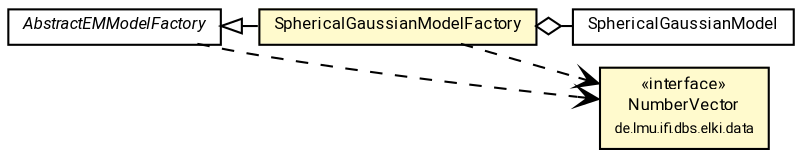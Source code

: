 #!/usr/local/bin/dot
#
# Class diagram 
# Generated by UMLGraph version R5_7_2-60-g0e99a6 (http://www.spinellis.gr/umlgraph/)
#

digraph G {
	graph [fontnames="svg"]
	edge [fontname="Roboto",fontsize=7,labelfontname="Roboto",labelfontsize=7,color="black"];
	node [fontname="Roboto",fontcolor="black",fontsize=8,shape=plaintext,margin=0,width=0,height=0];
	nodesep=0.15;
	ranksep=0.25;
	rankdir=LR;
	// de.lmu.ifi.dbs.elki.algorithm.clustering.em.SphericalGaussianModelFactory<V extends de.lmu.ifi.dbs.elki.data.NumberVector>
	c9917894 [label=<<table title="de.lmu.ifi.dbs.elki.algorithm.clustering.em.SphericalGaussianModelFactory" border="0" cellborder="1" cellspacing="0" cellpadding="2" bgcolor="lemonChiffon" href="SphericalGaussianModelFactory.html" target="_parent">
		<tr><td><table border="0" cellspacing="0" cellpadding="1">
		<tr><td align="center" balign="center"> <font face="Roboto">SphericalGaussianModelFactory</font> </td></tr>
		</table></td></tr>
		</table>>, URL="SphericalGaussianModelFactory.html"];
	// de.lmu.ifi.dbs.elki.algorithm.clustering.em.AbstractEMModelFactory<V extends de.lmu.ifi.dbs.elki.data.NumberVector, M extends de.lmu.ifi.dbs.elki.data.model.MeanModel>
	c9917896 [label=<<table title="de.lmu.ifi.dbs.elki.algorithm.clustering.em.AbstractEMModelFactory" border="0" cellborder="1" cellspacing="0" cellpadding="2" href="AbstractEMModelFactory.html" target="_parent">
		<tr><td><table border="0" cellspacing="0" cellpadding="1">
		<tr><td align="center" balign="center"> <font face="Roboto"><i>AbstractEMModelFactory</i></font> </td></tr>
		</table></td></tr>
		</table>>, URL="AbstractEMModelFactory.html"];
	// de.lmu.ifi.dbs.elki.algorithm.clustering.em.SphericalGaussianModel
	c9917906 [label=<<table title="de.lmu.ifi.dbs.elki.algorithm.clustering.em.SphericalGaussianModel" border="0" cellborder="1" cellspacing="0" cellpadding="2" href="SphericalGaussianModel.html" target="_parent">
		<tr><td><table border="0" cellspacing="0" cellpadding="1">
		<tr><td align="center" balign="center"> <font face="Roboto">SphericalGaussianModel</font> </td></tr>
		</table></td></tr>
		</table>>, URL="SphericalGaussianModel.html"];
	// de.lmu.ifi.dbs.elki.data.NumberVector
	c9918453 [label=<<table title="de.lmu.ifi.dbs.elki.data.NumberVector" border="0" cellborder="1" cellspacing="0" cellpadding="2" bgcolor="LemonChiffon" href="../../../data/NumberVector.html" target="_parent">
		<tr><td><table border="0" cellspacing="0" cellpadding="1">
		<tr><td align="center" balign="center"> &#171;interface&#187; </td></tr>
		<tr><td align="center" balign="center"> <font face="Roboto">NumberVector</font> </td></tr>
		<tr><td align="center" balign="center"> <font face="Roboto" point-size="7.0">de.lmu.ifi.dbs.elki.data</font> </td></tr>
		</table></td></tr>
		</table>>, URL="../../../data/NumberVector.html"];
	// de.lmu.ifi.dbs.elki.algorithm.clustering.em.SphericalGaussianModelFactory<V extends de.lmu.ifi.dbs.elki.data.NumberVector> extends de.lmu.ifi.dbs.elki.algorithm.clustering.em.AbstractEMModelFactory<V extends de.lmu.ifi.dbs.elki.data.NumberVector, M extends de.lmu.ifi.dbs.elki.data.model.MeanModel>
	c9917896 -> c9917894 [arrowtail=empty,dir=back,weight=10];
	// de.lmu.ifi.dbs.elki.algorithm.clustering.em.SphericalGaussianModelFactory<V extends de.lmu.ifi.dbs.elki.data.NumberVector> has de.lmu.ifi.dbs.elki.algorithm.clustering.em.SphericalGaussianModel
	c9917894 -> c9917906 [arrowhead=none,arrowtail=ediamond,dir=back,weight=4];
	// de.lmu.ifi.dbs.elki.algorithm.clustering.em.SphericalGaussianModelFactory<V extends de.lmu.ifi.dbs.elki.data.NumberVector> depend de.lmu.ifi.dbs.elki.data.NumberVector
	c9917894 -> c9918453 [arrowhead=open,style=dashed,weight=0];
	// de.lmu.ifi.dbs.elki.algorithm.clustering.em.AbstractEMModelFactory<V extends de.lmu.ifi.dbs.elki.data.NumberVector, M extends de.lmu.ifi.dbs.elki.data.model.MeanModel> depend de.lmu.ifi.dbs.elki.data.NumberVector
	c9917896 -> c9918453 [arrowhead=open,style=dashed,weight=0];
}

